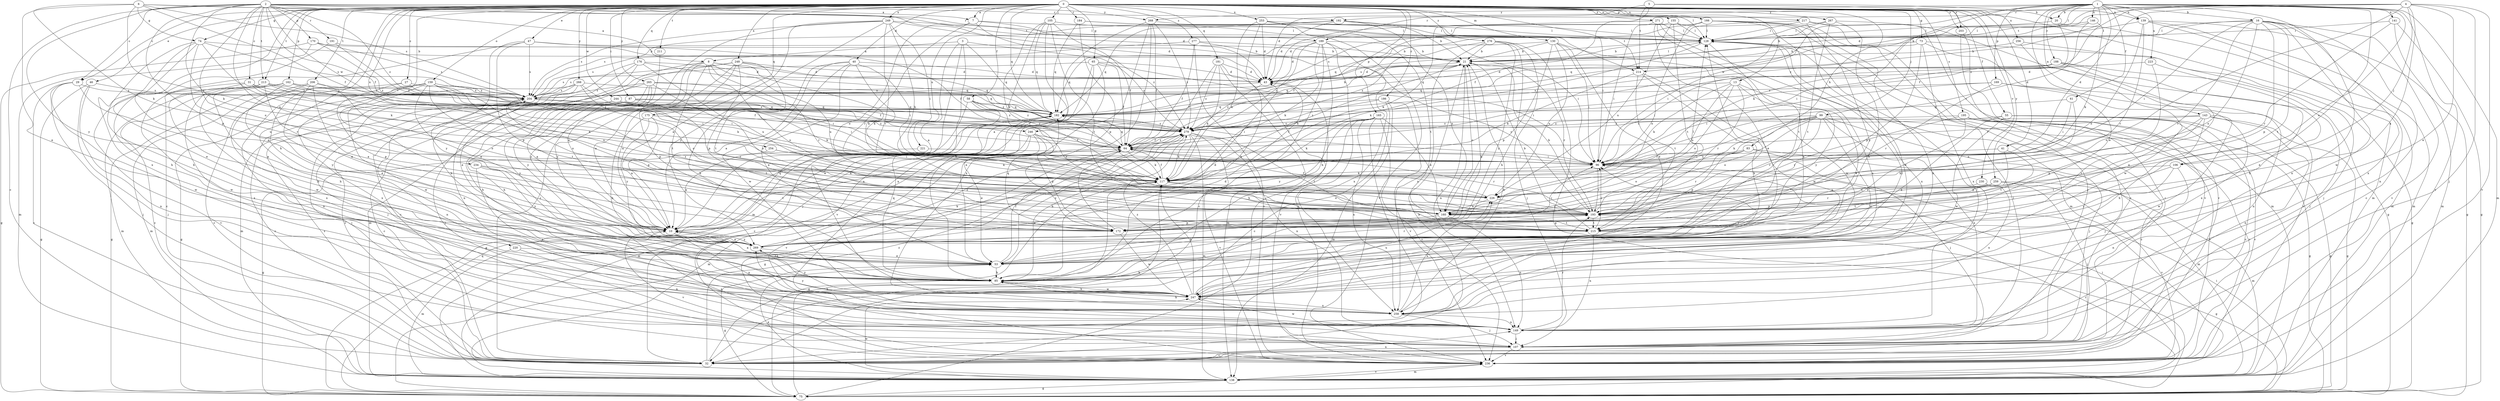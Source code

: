 strict digraph  {
0;
1;
2;
3;
4;
5;
6;
7;
8;
10;
13;
16;
20;
21;
27;
29;
31;
32;
40;
41;
43;
46;
47;
53;
55;
58;
61;
64;
65;
73;
74;
75;
83;
85;
87;
96;
99;
105;
106;
107;
117;
128;
130;
138;
139;
141;
143;
146;
149;
155;
159;
160;
162;
165;
166;
169;
170;
172;
175;
176;
181;
182;
184;
186;
188;
189;
191;
192;
193;
195;
203;
204;
206;
211;
213;
214;
215;
217;
220;
221;
223;
226;
230;
234;
236;
244;
246;
247;
248;
249;
253;
254;
256;
258;
259;
265;
266;
267;
268;
269;
271;
276;
277;
279;
0 -> 7  [label=a];
0 -> 13  [label=b];
0 -> 27  [label=c];
0 -> 29  [label=c];
0 -> 40  [label=d];
0 -> 41  [label=d];
0 -> 46  [label=e];
0 -> 47  [label=e];
0 -> 55  [label=f];
0 -> 58  [label=f];
0 -> 65  [label=g];
0 -> 73  [label=g];
0 -> 74  [label=g];
0 -> 83  [label=h];
0 -> 85  [label=h];
0 -> 87  [label=i];
0 -> 96  [label=i];
0 -> 99  [label=j];
0 -> 105  [label=j];
0 -> 128  [label=l];
0 -> 130  [label=m];
0 -> 138  [label=m];
0 -> 139  [label=n];
0 -> 155  [label=o];
0 -> 159  [label=o];
0 -> 162  [label=p];
0 -> 165  [label=p];
0 -> 166  [label=p];
0 -> 175  [label=q];
0 -> 176  [label=q];
0 -> 181  [label=q];
0 -> 182  [label=q];
0 -> 184  [label=r];
0 -> 186  [label=r];
0 -> 195  [label=s];
0 -> 203  [label=s];
0 -> 206  [label=t];
0 -> 211  [label=t];
0 -> 213  [label=t];
0 -> 217  [label=u];
0 -> 220  [label=u];
0 -> 221  [label=u];
0 -> 230  [label=v];
0 -> 234  [label=v];
0 -> 244  [label=w];
0 -> 248  [label=x];
0 -> 249  [label=x];
0 -> 253  [label=x];
0 -> 254  [label=x];
0 -> 256  [label=x];
0 -> 258  [label=x];
0 -> 259  [label=y];
0 -> 265  [label=y];
0 -> 266  [label=y];
0 -> 267  [label=y];
0 -> 271  [label=z];
0 -> 276  [label=z];
0 -> 277  [label=z];
1 -> 16  [label=b];
1 -> 20  [label=b];
1 -> 41  [label=d];
1 -> 53  [label=e];
1 -> 61  [label=f];
1 -> 106  [label=j];
1 -> 117  [label=k];
1 -> 128  [label=l];
1 -> 138  [label=m];
1 -> 139  [label=n];
1 -> 141  [label=n];
1 -> 143  [label=n];
1 -> 146  [label=n];
1 -> 149  [label=n];
1 -> 160  [label=o];
1 -> 169  [label=p];
1 -> 188  [label=r];
1 -> 189  [label=r];
1 -> 223  [label=u];
1 -> 236  [label=v];
1 -> 246  [label=w];
1 -> 268  [label=y];
1 -> 279  [label=z];
2 -> 7  [label=a];
2 -> 8  [label=a];
2 -> 29  [label=c];
2 -> 31  [label=c];
2 -> 32  [label=c];
2 -> 43  [label=d];
2 -> 64  [label=f];
2 -> 117  [label=k];
2 -> 160  [label=o];
2 -> 170  [label=p];
2 -> 172  [label=p];
2 -> 189  [label=r];
2 -> 191  [label=r];
2 -> 213  [label=t];
2 -> 226  [label=u];
2 -> 246  [label=w];
2 -> 268  [label=y];
2 -> 269  [label=y];
2 -> 279  [label=z];
3 -> 8  [label=a];
3 -> 10  [label=a];
3 -> 138  [label=m];
3 -> 182  [label=q];
3 -> 247  [label=w];
3 -> 279  [label=z];
4 -> 10  [label=a];
4 -> 43  [label=d];
4 -> 53  [label=e];
4 -> 64  [label=f];
4 -> 96  [label=i];
4 -> 106  [label=j];
4 -> 107  [label=j];
4 -> 192  [label=r];
4 -> 214  [label=t];
4 -> 236  [label=v];
4 -> 279  [label=z];
5 -> 20  [label=b];
5 -> 43  [label=d];
5 -> 64  [label=f];
5 -> 203  [label=s];
5 -> 214  [label=t];
6 -> 53  [label=e];
6 -> 64  [label=f];
6 -> 74  [label=g];
6 -> 96  [label=i];
6 -> 117  [label=k];
6 -> 192  [label=r];
6 -> 204  [label=s];
6 -> 214  [label=t];
7 -> 128  [label=l];
7 -> 160  [label=o];
7 -> 193  [label=r];
7 -> 214  [label=t];
7 -> 279  [label=z];
8 -> 10  [label=a];
8 -> 43  [label=d];
8 -> 117  [label=k];
8 -> 149  [label=n];
8 -> 160  [label=o];
8 -> 193  [label=r];
8 -> 215  [label=t];
8 -> 226  [label=u];
8 -> 269  [label=y];
10 -> 117  [label=k];
10 -> 182  [label=q];
10 -> 236  [label=v];
10 -> 258  [label=x];
10 -> 269  [label=y];
13 -> 53  [label=e];
13 -> 117  [label=k];
13 -> 160  [label=o];
13 -> 193  [label=r];
13 -> 204  [label=s];
13 -> 226  [label=u];
13 -> 269  [label=y];
16 -> 21  [label=b];
16 -> 96  [label=i];
16 -> 128  [label=l];
16 -> 149  [label=n];
16 -> 160  [label=o];
16 -> 172  [label=p];
16 -> 193  [label=r];
16 -> 215  [label=t];
16 -> 236  [label=v];
16 -> 247  [label=w];
16 -> 258  [label=x];
20 -> 96  [label=i];
20 -> 128  [label=l];
20 -> 138  [label=m];
21 -> 43  [label=d];
21 -> 117  [label=k];
21 -> 128  [label=l];
21 -> 149  [label=n];
21 -> 160  [label=o];
21 -> 182  [label=q];
21 -> 193  [label=r];
27 -> 138  [label=m];
27 -> 172  [label=p];
27 -> 204  [label=s];
27 -> 279  [label=z];
29 -> 10  [label=a];
29 -> 32  [label=c];
29 -> 107  [label=j];
29 -> 204  [label=s];
29 -> 247  [label=w];
31 -> 85  [label=h];
31 -> 96  [label=i];
31 -> 204  [label=s];
31 -> 247  [label=w];
31 -> 279  [label=z];
32 -> 21  [label=b];
32 -> 117  [label=k];
32 -> 149  [label=n];
32 -> 204  [label=s];
32 -> 279  [label=z];
40 -> 10  [label=a];
40 -> 43  [label=d];
40 -> 53  [label=e];
40 -> 85  [label=h];
40 -> 96  [label=i];
40 -> 117  [label=k];
40 -> 247  [label=w];
41 -> 96  [label=i];
41 -> 172  [label=p];
41 -> 215  [label=t];
43 -> 204  [label=s];
43 -> 279  [label=z];
46 -> 75  [label=g];
46 -> 107  [label=j];
46 -> 149  [label=n];
46 -> 204  [label=s];
47 -> 21  [label=b];
47 -> 32  [label=c];
47 -> 64  [label=f];
47 -> 172  [label=p];
47 -> 204  [label=s];
47 -> 269  [label=y];
53 -> 10  [label=a];
53 -> 64  [label=f];
53 -> 75  [label=g];
53 -> 85  [label=h];
53 -> 279  [label=z];
55 -> 32  [label=c];
55 -> 53  [label=e];
55 -> 75  [label=g];
55 -> 236  [label=v];
55 -> 247  [label=w];
55 -> 279  [label=z];
58 -> 32  [label=c];
58 -> 75  [label=g];
58 -> 96  [label=i];
58 -> 182  [label=q];
58 -> 193  [label=r];
58 -> 279  [label=z];
61 -> 96  [label=i];
61 -> 160  [label=o];
61 -> 182  [label=q];
64 -> 96  [label=i];
64 -> 117  [label=k];
64 -> 138  [label=m];
64 -> 182  [label=q];
64 -> 193  [label=r];
64 -> 279  [label=z];
65 -> 43  [label=d];
65 -> 53  [label=e];
65 -> 64  [label=f];
65 -> 96  [label=i];
65 -> 107  [label=j];
65 -> 204  [label=s];
65 -> 236  [label=v];
73 -> 21  [label=b];
73 -> 75  [label=g];
73 -> 172  [label=p];
73 -> 182  [label=q];
73 -> 236  [label=v];
73 -> 258  [label=x];
74 -> 10  [label=a];
74 -> 21  [label=b];
74 -> 53  [label=e];
74 -> 85  [label=h];
74 -> 117  [label=k];
74 -> 193  [label=r];
74 -> 204  [label=s];
75 -> 43  [label=d];
75 -> 96  [label=i];
75 -> 117  [label=k];
75 -> 182  [label=q];
83 -> 96  [label=i];
83 -> 107  [label=j];
83 -> 138  [label=m];
83 -> 160  [label=o];
83 -> 172  [label=p];
83 -> 193  [label=r];
85 -> 43  [label=d];
85 -> 96  [label=i];
85 -> 182  [label=q];
85 -> 247  [label=w];
87 -> 32  [label=c];
87 -> 85  [label=h];
87 -> 182  [label=q];
87 -> 193  [label=r];
87 -> 269  [label=y];
87 -> 279  [label=z];
96 -> 117  [label=k];
96 -> 193  [label=r];
99 -> 96  [label=i];
99 -> 107  [label=j];
99 -> 117  [label=k];
99 -> 149  [label=n];
99 -> 160  [label=o];
99 -> 193  [label=r];
99 -> 226  [label=u];
99 -> 236  [label=v];
99 -> 247  [label=w];
99 -> 279  [label=z];
105 -> 64  [label=f];
105 -> 85  [label=h];
105 -> 117  [label=k];
105 -> 128  [label=l];
105 -> 182  [label=q];
105 -> 193  [label=r];
105 -> 215  [label=t];
106 -> 117  [label=k];
106 -> 149  [label=n];
106 -> 193  [label=r];
106 -> 269  [label=y];
107 -> 10  [label=a];
107 -> 32  [label=c];
107 -> 128  [label=l];
107 -> 236  [label=v];
117 -> 64  [label=f];
117 -> 75  [label=g];
117 -> 160  [label=o];
117 -> 226  [label=u];
128 -> 21  [label=b];
128 -> 43  [label=d];
128 -> 53  [label=e];
128 -> 117  [label=k];
128 -> 258  [label=x];
130 -> 21  [label=b];
130 -> 53  [label=e];
130 -> 96  [label=i];
130 -> 172  [label=p];
130 -> 204  [label=s];
130 -> 226  [label=u];
130 -> 247  [label=w];
138 -> 53  [label=e];
138 -> 75  [label=g];
138 -> 96  [label=i];
138 -> 193  [label=r];
138 -> 236  [label=v];
138 -> 247  [label=w];
139 -> 32  [label=c];
139 -> 75  [label=g];
139 -> 128  [label=l];
139 -> 138  [label=m];
139 -> 160  [label=o];
139 -> 193  [label=r];
141 -> 75  [label=g];
141 -> 128  [label=l];
141 -> 138  [label=m];
141 -> 193  [label=r];
143 -> 64  [label=f];
143 -> 75  [label=g];
143 -> 85  [label=h];
143 -> 149  [label=n];
143 -> 172  [label=p];
143 -> 215  [label=t];
143 -> 247  [label=w];
143 -> 279  [label=z];
146 -> 96  [label=i];
146 -> 117  [label=k];
146 -> 128  [label=l];
146 -> 182  [label=q];
149 -> 107  [label=j];
149 -> 128  [label=l];
149 -> 193  [label=r];
149 -> 247  [label=w];
155 -> 117  [label=k];
155 -> 128  [label=l];
155 -> 138  [label=m];
155 -> 215  [label=t];
155 -> 226  [label=u];
159 -> 10  [label=a];
159 -> 32  [label=c];
159 -> 64  [label=f];
159 -> 149  [label=n];
159 -> 160  [label=o];
159 -> 204  [label=s];
159 -> 215  [label=t];
159 -> 226  [label=u];
159 -> 247  [label=w];
159 -> 258  [label=x];
160 -> 149  [label=n];
160 -> 172  [label=p];
160 -> 204  [label=s];
160 -> 215  [label=t];
162 -> 32  [label=c];
162 -> 64  [label=f];
162 -> 96  [label=i];
162 -> 138  [label=m];
162 -> 204  [label=s];
162 -> 258  [label=x];
162 -> 269  [label=y];
165 -> 32  [label=c];
165 -> 64  [label=f];
165 -> 85  [label=h];
165 -> 117  [label=k];
165 -> 160  [label=o];
165 -> 236  [label=v];
165 -> 258  [label=x];
165 -> 269  [label=y];
165 -> 279  [label=z];
166 -> 32  [label=c];
166 -> 64  [label=f];
166 -> 128  [label=l];
166 -> 160  [label=o];
166 -> 204  [label=s];
166 -> 215  [label=t];
166 -> 247  [label=w];
166 -> 258  [label=x];
169 -> 96  [label=i];
169 -> 149  [label=n];
169 -> 193  [label=r];
169 -> 204  [label=s];
169 -> 258  [label=x];
170 -> 21  [label=b];
170 -> 75  [label=g];
170 -> 138  [label=m];
170 -> 204  [label=s];
170 -> 279  [label=z];
172 -> 64  [label=f];
172 -> 96  [label=i];
172 -> 182  [label=q];
172 -> 247  [label=w];
175 -> 10  [label=a];
175 -> 85  [label=h];
175 -> 215  [label=t];
175 -> 269  [label=y];
175 -> 279  [label=z];
176 -> 32  [label=c];
176 -> 43  [label=d];
176 -> 53  [label=e];
176 -> 85  [label=h];
176 -> 182  [label=q];
176 -> 226  [label=u];
181 -> 43  [label=d];
181 -> 64  [label=f];
181 -> 117  [label=k];
181 -> 138  [label=m];
181 -> 236  [label=v];
181 -> 279  [label=z];
182 -> 279  [label=z];
184 -> 96  [label=i];
184 -> 128  [label=l];
184 -> 172  [label=p];
184 -> 182  [label=q];
186 -> 32  [label=c];
186 -> 138  [label=m];
186 -> 182  [label=q];
186 -> 236  [label=v];
186 -> 279  [label=z];
188 -> 43  [label=d];
188 -> 53  [label=e];
188 -> 85  [label=h];
188 -> 96  [label=i];
188 -> 107  [label=j];
188 -> 182  [label=q];
189 -> 21  [label=b];
189 -> 32  [label=c];
189 -> 43  [label=d];
189 -> 85  [label=h];
189 -> 117  [label=k];
189 -> 182  [label=q];
189 -> 236  [label=v];
189 -> 258  [label=x];
189 -> 279  [label=z];
191 -> 21  [label=b];
191 -> 85  [label=h];
191 -> 279  [label=z];
192 -> 21  [label=b];
192 -> 43  [label=d];
192 -> 128  [label=l];
192 -> 160  [label=o];
192 -> 182  [label=q];
192 -> 204  [label=s];
193 -> 10  [label=a];
193 -> 21  [label=b];
193 -> 128  [label=l];
193 -> 215  [label=t];
195 -> 32  [label=c];
195 -> 53  [label=e];
195 -> 75  [label=g];
195 -> 107  [label=j];
195 -> 193  [label=r];
195 -> 236  [label=v];
195 -> 279  [label=z];
203 -> 32  [label=c];
203 -> 236  [label=v];
204 -> 21  [label=b];
204 -> 32  [label=c];
204 -> 96  [label=i];
204 -> 107  [label=j];
204 -> 149  [label=n];
204 -> 172  [label=p];
204 -> 182  [label=q];
206 -> 10  [label=a];
206 -> 53  [label=e];
206 -> 75  [label=g];
206 -> 160  [label=o];
206 -> 204  [label=s];
206 -> 247  [label=w];
211 -> 10  [label=a];
213 -> 10  [label=a];
213 -> 85  [label=h];
213 -> 117  [label=k];
213 -> 182  [label=q];
213 -> 204  [label=s];
213 -> 236  [label=v];
213 -> 258  [label=x];
214 -> 85  [label=h];
214 -> 117  [label=k];
214 -> 215  [label=t];
214 -> 247  [label=w];
215 -> 21  [label=b];
215 -> 75  [label=g];
215 -> 96  [label=i];
215 -> 128  [label=l];
215 -> 149  [label=n];
217 -> 75  [label=g];
217 -> 107  [label=j];
217 -> 128  [label=l];
217 -> 182  [label=q];
217 -> 269  [label=y];
220 -> 53  [label=e];
220 -> 138  [label=m];
220 -> 149  [label=n];
221 -> 10  [label=a];
221 -> 96  [label=i];
223 -> 43  [label=d];
223 -> 53  [label=e];
223 -> 160  [label=o];
226 -> 64  [label=f];
226 -> 160  [label=o];
226 -> 193  [label=r];
230 -> 226  [label=u];
230 -> 236  [label=v];
230 -> 258  [label=x];
234 -> 117  [label=k];
234 -> 215  [label=t];
234 -> 258  [label=x];
234 -> 269  [label=y];
236 -> 64  [label=f];
236 -> 138  [label=m];
244 -> 64  [label=f];
244 -> 85  [label=h];
244 -> 107  [label=j];
244 -> 117  [label=k];
244 -> 182  [label=q];
246 -> 10  [label=a];
246 -> 53  [label=e];
246 -> 64  [label=f];
246 -> 138  [label=m];
246 -> 172  [label=p];
246 -> 236  [label=v];
247 -> 85  [label=h];
247 -> 117  [label=k];
247 -> 128  [label=l];
247 -> 226  [label=u];
247 -> 258  [label=x];
247 -> 269  [label=y];
247 -> 279  [label=z];
248 -> 10  [label=a];
248 -> 43  [label=d];
248 -> 138  [label=m];
248 -> 172  [label=p];
248 -> 182  [label=q];
248 -> 204  [label=s];
248 -> 215  [label=t];
248 -> 269  [label=y];
249 -> 10  [label=a];
249 -> 32  [label=c];
249 -> 43  [label=d];
249 -> 96  [label=i];
249 -> 117  [label=k];
249 -> 128  [label=l];
249 -> 193  [label=r];
249 -> 204  [label=s];
249 -> 269  [label=y];
253 -> 43  [label=d];
253 -> 85  [label=h];
253 -> 117  [label=k];
253 -> 128  [label=l];
253 -> 215  [label=t];
253 -> 236  [label=v];
254 -> 75  [label=g];
254 -> 96  [label=i];
254 -> 117  [label=k];
256 -> 21  [label=b];
256 -> 107  [label=j];
256 -> 247  [label=w];
258 -> 21  [label=b];
258 -> 85  [label=h];
258 -> 107  [label=j];
258 -> 149  [label=n];
258 -> 226  [label=u];
258 -> 269  [label=y];
259 -> 107  [label=j];
259 -> 138  [label=m];
259 -> 172  [label=p];
259 -> 193  [label=r];
259 -> 215  [label=t];
259 -> 226  [label=u];
265 -> 10  [label=a];
265 -> 32  [label=c];
265 -> 96  [label=i];
265 -> 160  [label=o];
265 -> 172  [label=p];
265 -> 204  [label=s];
265 -> 269  [label=y];
265 -> 279  [label=z];
266 -> 75  [label=g];
266 -> 107  [label=j];
266 -> 117  [label=k];
266 -> 138  [label=m];
266 -> 160  [label=o];
266 -> 182  [label=q];
266 -> 204  [label=s];
267 -> 85  [label=h];
267 -> 96  [label=i];
267 -> 128  [label=l];
267 -> 215  [label=t];
267 -> 236  [label=v];
268 -> 10  [label=a];
268 -> 64  [label=f];
268 -> 128  [label=l];
268 -> 149  [label=n];
268 -> 258  [label=x];
268 -> 279  [label=z];
269 -> 10  [label=a];
269 -> 21  [label=b];
269 -> 43  [label=d];
269 -> 53  [label=e];
269 -> 193  [label=r];
269 -> 279  [label=z];
271 -> 43  [label=d];
271 -> 53  [label=e];
271 -> 96  [label=i];
271 -> 128  [label=l];
271 -> 138  [label=m];
271 -> 258  [label=x];
276 -> 21  [label=b];
276 -> 75  [label=g];
276 -> 85  [label=h];
276 -> 107  [label=j];
276 -> 258  [label=x];
276 -> 269  [label=y];
276 -> 279  [label=z];
277 -> 21  [label=b];
277 -> 64  [label=f];
277 -> 193  [label=r];
277 -> 204  [label=s];
277 -> 236  [label=v];
279 -> 64  [label=f];
279 -> 75  [label=g];
279 -> 85  [label=h];
279 -> 117  [label=k];
279 -> 138  [label=m];
279 -> 149  [label=n];
279 -> 215  [label=t];
279 -> 236  [label=v];
}
